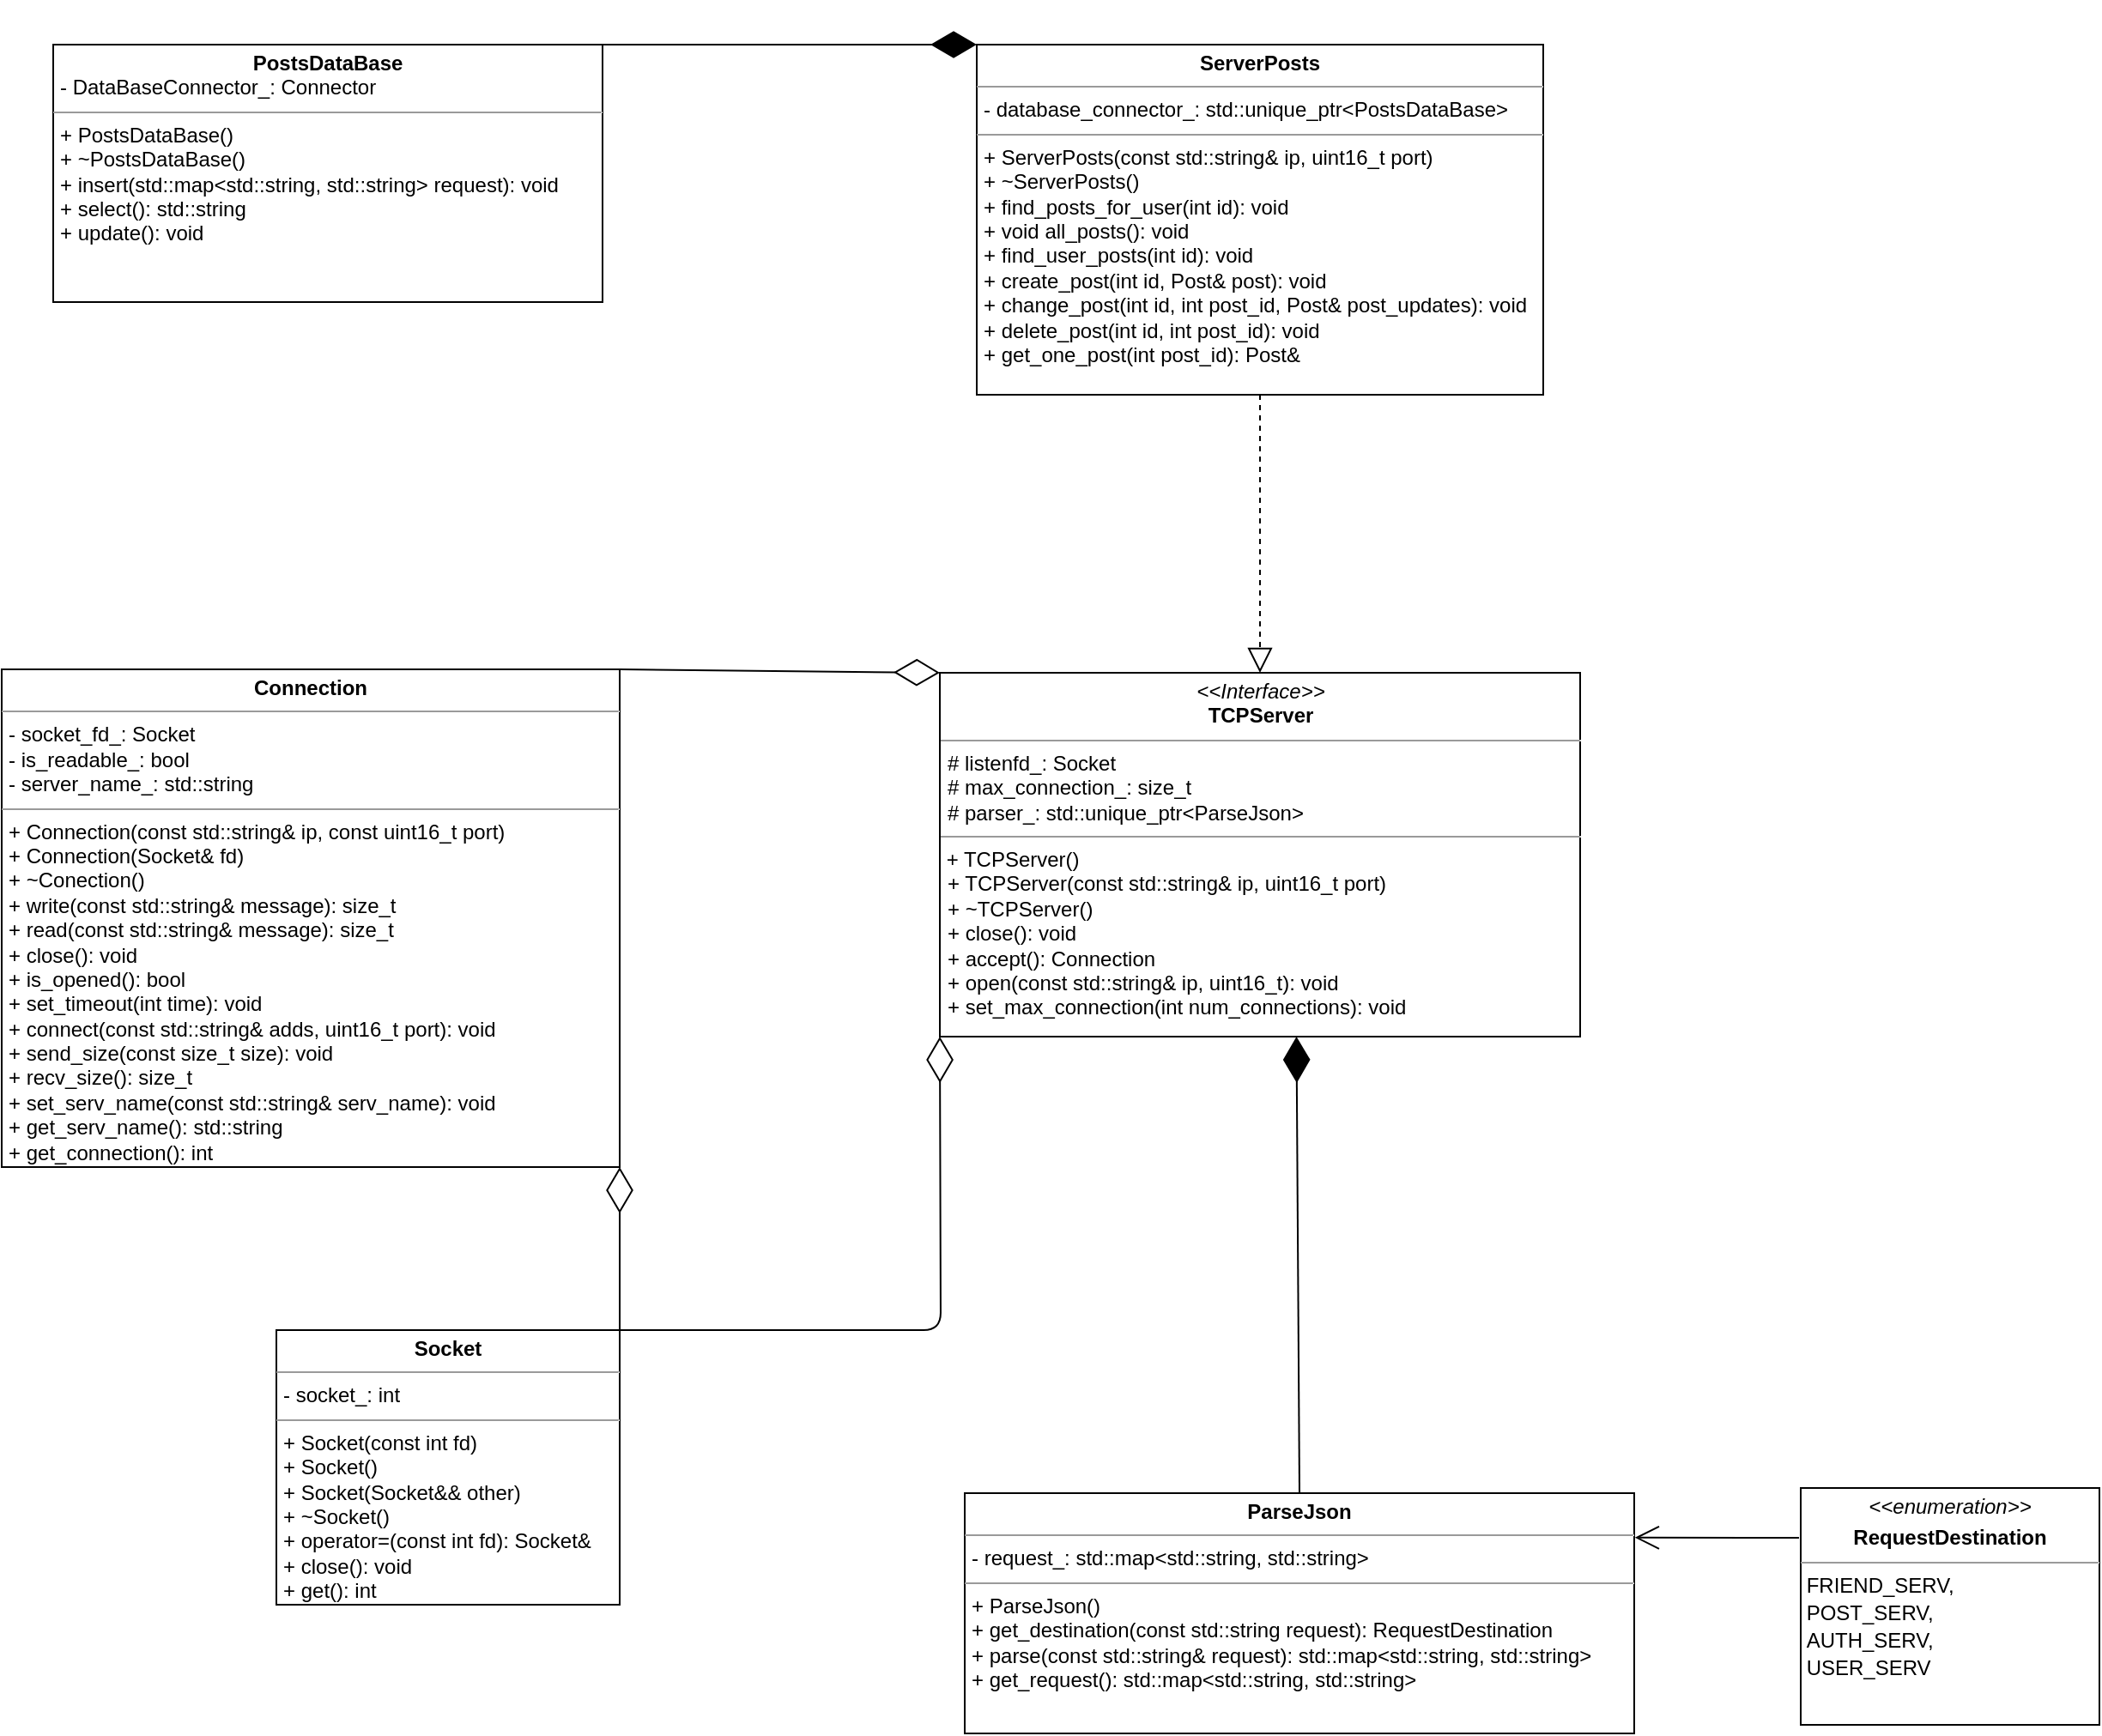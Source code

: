 <mxfile version="13.9.7" type="device"><diagram id="cDQZtcKPrrmp4o1XiR6e" name="Page-1"><mxGraphModel dx="2820" dy="2289" grid="0" gridSize="10" guides="1" tooltips="1" connect="1" arrows="1" fold="1" page="0" pageScale="1" pageWidth="827" pageHeight="1169" background="#ffffff" math="0" shadow="0"><root><mxCell id="0"/><mxCell id="1" parent="0"/><mxCell id="X7seYq4cWkLpjbWfbuN_-1" value="&lt;p style=&quot;margin: 0px ; margin-top: 4px ; text-align: center&quot;&gt;&lt;i&gt;&amp;lt;&amp;lt;Interface&amp;gt;&amp;gt;&lt;/i&gt;&lt;br&gt;&lt;b&gt;TCPServer&lt;/b&gt;&lt;br&gt;&lt;/p&gt;&lt;hr size=&quot;1&quot;&gt;&lt;p style=&quot;margin: 0px ; margin-left: 4px&quot;&gt;# listenfd_: Socket&lt;br&gt;&lt;/p&gt;&lt;p style=&quot;margin: 0px ; margin-left: 4px&quot;&gt;# max_connection_: size_t&lt;/p&gt;&lt;p style=&quot;margin: 0px ; margin-left: 4px&quot;&gt;# parser_: std::unique_ptr&amp;lt;ParseJson&amp;gt;&lt;/p&gt;&lt;hr size=&quot;1&quot;&gt;&lt;p style=&quot;margin: 0px ; margin-left: 4px&quot;&gt;&lt;/p&gt;&amp;nbsp;+ TCPServer()&lt;p style=&quot;margin: 0px ; margin-left: 4px&quot;&gt;+ TCPServer(const std::string&amp;amp; ip, uint16_t port)&lt;/p&gt;&lt;p style=&quot;margin: 0px ; margin-left: 4px&quot;&gt;+ ~TCPServer()&lt;/p&gt;&lt;p style=&quot;margin: 0px ; margin-left: 4px&quot;&gt;+ close(): void&lt;br&gt;+ accept(): Connection&lt;/p&gt;&lt;p style=&quot;margin: 0px ; margin-left: 4px&quot;&gt;+ open(const std::string&amp;amp; ip, uint16_t): void&lt;/p&gt;&lt;p style=&quot;margin: 0px ; margin-left: 4px&quot;&gt;+ set_max_connection(int num_connections): void&lt;/p&gt;&lt;p style=&quot;margin: 0px ; margin-left: 4px&quot;&gt;&lt;br&gt;&lt;/p&gt;" style="verticalAlign=top;align=left;overflow=fill;fontSize=12;fontFamily=Helvetica;html=1;" parent="1" vertex="1"><mxGeometry x="333.5" y="-135" width="373" height="212" as="geometry"/></mxCell><mxCell id="X7seYq4cWkLpjbWfbuN_-6" value="&lt;p style=&quot;margin: 0px ; margin-top: 4px ; text-align: center&quot;&gt;&lt;b&gt;Socket&lt;/b&gt;&lt;/p&gt;&lt;hr size=&quot;1&quot;&gt;&lt;p style=&quot;margin: 0px ; margin-left: 4px&quot;&gt;- socket_: int&lt;/p&gt;&lt;hr size=&quot;1&quot;&gt;&lt;p style=&quot;margin: 0px ; margin-left: 4px&quot;&gt;+ Socket(const int fd)&lt;/p&gt;&lt;p style=&quot;margin: 0px ; margin-left: 4px&quot;&gt;+ Socket()&lt;/p&gt;&lt;p style=&quot;margin: 0px ; margin-left: 4px&quot;&gt;+ Socket(Socket&amp;amp;&amp;amp; other)&lt;/p&gt;&lt;p style=&quot;margin: 0px ; margin-left: 4px&quot;&gt;+ ~Socket()&lt;/p&gt;&lt;p style=&quot;margin: 0px ; margin-left: 4px&quot;&gt;+ operator=(const int fd): Socket&amp;amp;&lt;/p&gt;&lt;p style=&quot;margin: 0px ; margin-left: 4px&quot;&gt;+ close(): void&lt;/p&gt;&lt;p style=&quot;margin: 0px ; margin-left: 4px&quot;&gt;+ get(): int&lt;/p&gt;" style="verticalAlign=top;align=left;overflow=fill;fontSize=12;fontFamily=Helvetica;html=1;" parent="1" vertex="1"><mxGeometry x="-53" y="248" width="200" height="160" as="geometry"/></mxCell><mxCell id="X7seYq4cWkLpjbWfbuN_-7" value="&lt;p style=&quot;margin: 0px ; margin-top: 4px ; text-align: center&quot;&gt;&lt;b&gt;ParseJson&lt;/b&gt;&lt;/p&gt;&lt;hr size=&quot;1&quot;&gt;&lt;p style=&quot;margin: 0px ; margin-left: 4px&quot;&gt;- request_: std::map&amp;lt;std::string, std::string&amp;gt;&lt;/p&gt;&lt;hr size=&quot;1&quot;&gt;&lt;p style=&quot;margin: 0px ; margin-left: 4px&quot;&gt;+ ParseJson()&lt;/p&gt;&lt;p style=&quot;margin: 0px ; margin-left: 4px&quot;&gt;+ get_destination(const std::string request): RequestDestination&lt;/p&gt;&lt;p style=&quot;margin: 0px ; margin-left: 4px&quot;&gt;+ parse(const std::string&amp;amp; request): std::map&amp;lt;std::string, std::string&amp;gt;&lt;/p&gt;&lt;p style=&quot;margin: 0px ; margin-left: 4px&quot;&gt;+ get_request(): std::map&amp;lt;std::string, std::string&amp;gt;&lt;/p&gt;" style="verticalAlign=top;align=left;overflow=fill;fontSize=12;fontFamily=Helvetica;html=1;" parent="1" vertex="1"><mxGeometry x="348" y="343" width="390" height="140" as="geometry"/></mxCell><mxCell id="X7seYq4cWkLpjbWfbuN_-11" value="&lt;p style=&quot;margin: 0px ; margin-top: 4px ; text-align: center&quot;&gt;&lt;b&gt;Connection&lt;/b&gt;&lt;/p&gt;&lt;hr size=&quot;1&quot;&gt;&lt;p style=&quot;margin: 0px ; margin-left: 4px&quot;&gt;- socket_fd_: Socket&lt;/p&gt;&lt;p style=&quot;margin: 0px ; margin-left: 4px&quot;&gt;- is_readable_: bool&lt;/p&gt;&lt;p style=&quot;margin: 0px ; margin-left: 4px&quot;&gt;- server_name_: std::string&lt;/p&gt;&lt;hr size=&quot;1&quot;&gt;&lt;p style=&quot;margin: 0px ; margin-left: 4px&quot;&gt;+ Connection(const std::string&amp;amp; ip, const uint16_t port)&lt;/p&gt;&lt;p style=&quot;margin: 0px ; margin-left: 4px&quot;&gt;+ Connection(Socket&amp;amp; fd)&lt;/p&gt;&lt;p style=&quot;margin: 0px ; margin-left: 4px&quot;&gt;+ ~Conection()&lt;/p&gt;&lt;p style=&quot;margin: 0px ; margin-left: 4px&quot;&gt;+ write(const std::string&amp;amp; message): size_t&lt;/p&gt;&lt;p style=&quot;margin: 0px ; margin-left: 4px&quot;&gt;+ read(const std::string&amp;amp; message): size_t&lt;/p&gt;&lt;p style=&quot;margin: 0px ; margin-left: 4px&quot;&gt;+ close(): void&lt;/p&gt;&lt;p style=&quot;margin: 0px ; margin-left: 4px&quot;&gt;+ is_opened(): bool&lt;/p&gt;&lt;p style=&quot;margin: 0px ; margin-left: 4px&quot;&gt;+ set_timeout(int time): void&lt;/p&gt;&lt;p style=&quot;margin: 0px ; margin-left: 4px&quot;&gt;+ connect(const std::string&amp;amp; adds, uint16_t port): void&lt;/p&gt;&lt;p style=&quot;margin: 0px ; margin-left: 4px&quot;&gt;+ send_size(const size_t size): void&lt;/p&gt;&lt;p style=&quot;margin: 0px ; margin-left: 4px&quot;&gt;+ recv_size(): size_t&lt;/p&gt;&lt;p style=&quot;margin: 0px ; margin-left: 4px&quot;&gt;+ set_serv_name(const std::string&amp;amp; serv_name): void&lt;/p&gt;&lt;p style=&quot;margin: 0px ; margin-left: 4px&quot;&gt;+ get_serv_name(): std::string&lt;/p&gt;&lt;p style=&quot;margin: 0px ; margin-left: 4px&quot;&gt;+ get_connection(): int&lt;/p&gt;" style="verticalAlign=top;align=left;overflow=fill;fontSize=12;fontFamily=Helvetica;html=1;" parent="1" vertex="1"><mxGeometry x="-213" y="-137" width="360" height="290" as="geometry"/></mxCell><mxCell id="X7seYq4cWkLpjbWfbuN_-14" value="&lt;p style=&quot;margin: 0px ; margin-top: 4px ; text-align: center&quot;&gt;&lt;/p&gt;&lt;div style=&quot;text-align: center&quot;&gt;&lt;span&gt;&lt;b&gt;PostsDataBase&lt;/b&gt;&lt;/span&gt;&lt;/div&gt;&lt;p style=&quot;margin: 0px ; margin-left: 4px&quot;&gt;- DataBaseConnector_: Connector&amp;nbsp;&lt;/p&gt;&lt;hr size=&quot;1&quot;&gt;&lt;p style=&quot;margin: 0px ; margin-left: 4px&quot;&gt;+ PostsDataBase()&lt;/p&gt;&lt;p style=&quot;margin: 0px ; margin-left: 4px&quot;&gt;+ ~PostsDataBase()&lt;/p&gt;&lt;p style=&quot;margin: 0px ; margin-left: 4px&quot;&gt;+ insert(std::map&amp;lt;std::string, std::string&amp;gt; request): void&lt;/p&gt;&lt;p style=&quot;margin: 0px ; margin-left: 4px&quot;&gt;+ select(): std::string&lt;/p&gt;&lt;p style=&quot;margin: 0px ; margin-left: 4px&quot;&gt;+ update(): void&lt;/p&gt;" style="verticalAlign=top;align=left;overflow=fill;fontSize=12;fontFamily=Helvetica;html=1;" parent="1" vertex="1"><mxGeometry x="-183" y="-501" width="320" height="150" as="geometry"/></mxCell><mxCell id="X7seYq4cWkLpjbWfbuN_-15" value="&lt;p style=&quot;margin: 0px ; margin-top: 4px ; text-align: center&quot;&gt;&lt;b&gt;ServerPosts&lt;/b&gt;&lt;br&gt;&lt;/p&gt;&lt;hr size=&quot;1&quot;&gt;&lt;p style=&quot;margin: 0px ; margin-left: 4px&quot;&gt;- database_connector_: std::unique_ptr&amp;lt;PostsDataBase&amp;gt;&lt;/p&gt;&lt;hr size=&quot;1&quot;&gt;&lt;p style=&quot;margin: 0px ; margin-left: 4px&quot;&gt;+ ServerPosts(const std::string&amp;amp; ip, uint16_t port)&lt;/p&gt;&lt;p style=&quot;margin: 0px ; margin-left: 4px&quot;&gt;+ ~ServerPosts()&lt;/p&gt;&lt;p style=&quot;margin: 0px ; margin-left: 4px&quot;&gt;+ find_posts_for_user(int id): void&lt;/p&gt;&lt;p style=&quot;margin: 0px ; margin-left: 4px&quot;&gt;+ void all_posts(): void&lt;/p&gt;&lt;p style=&quot;margin: 0px ; margin-left: 4px&quot;&gt;+ find_user_posts(int id): void&lt;/p&gt;&lt;p style=&quot;margin: 0px ; margin-left: 4px&quot;&gt;+ create_post(int id, Post&amp;amp; post): void&lt;br&gt;&lt;/p&gt;&lt;p style=&quot;margin: 0px ; margin-left: 4px&quot;&gt;+ change_post(int id, int post_id, Post&amp;amp; post_updates): void&lt;br&gt;&lt;/p&gt;&lt;p style=&quot;margin: 0px ; margin-left: 4px&quot;&gt;+ delete_post(int id, int post_id): void&lt;br&gt;&lt;/p&gt;&lt;p style=&quot;margin: 0px ; margin-left: 4px&quot;&gt;+&amp;nbsp;get_one_post(int post_id): Post&amp;amp;&lt;/p&gt;" style="verticalAlign=top;align=left;overflow=fill;fontSize=12;fontFamily=Helvetica;html=1;" parent="1" vertex="1"><mxGeometry x="355" y="-501" width="330" height="204" as="geometry"/></mxCell><mxCell id="X7seYq4cWkLpjbWfbuN_-18" value="&lt;p style=&quot;margin: 0px ; margin-top: 4px ; text-align: center&quot;&gt;&lt;i&gt;&amp;lt;&amp;lt;enumeration&amp;gt;&amp;gt;&lt;/i&gt;&lt;br&gt;&lt;/p&gt;&lt;p style=&quot;margin: 0px ; margin-top: 4px ; text-align: center&quot;&gt;&lt;b&gt;RequestDestination&lt;/b&gt;&lt;/p&gt;&lt;hr size=&quot;1&quot;&gt;&lt;div style=&quot;height: 2px&quot;&gt;&amp;nbsp;FRIEND_SERV,&lt;/div&gt;&lt;div style=&quot;height: 2px&quot;&gt;&lt;br&gt;&lt;/div&gt;&lt;div style=&quot;height: 2px&quot;&gt;&lt;br&gt;&lt;/div&gt;&lt;div style=&quot;height: 2px&quot;&gt;&lt;br&gt;&lt;/div&gt;&lt;div style=&quot;height: 2px&quot;&gt;&lt;br&gt;&lt;/div&gt;&lt;div style=&quot;height: 2px&quot;&gt;&lt;br&gt;&lt;/div&gt;&lt;div style=&quot;height: 2px&quot;&gt;&lt;br&gt;&lt;/div&gt;&lt;div style=&quot;height: 2px&quot;&gt;&lt;br&gt;&lt;/div&gt;&lt;div style=&quot;height: 2px&quot;&gt;&amp;nbsp;POST_SERV,&lt;/div&gt;&lt;div style=&quot;height: 2px&quot;&gt;&lt;br&gt;&lt;/div&gt;&lt;div style=&quot;height: 2px&quot;&gt;&lt;br&gt;&lt;/div&gt;&lt;div style=&quot;height: 2px&quot;&gt;&lt;br&gt;&lt;/div&gt;&lt;div style=&quot;height: 2px&quot;&gt;&lt;br&gt;&lt;/div&gt;&lt;div style=&quot;height: 2px&quot;&gt;&lt;br&gt;&lt;/div&gt;&lt;div style=&quot;height: 2px&quot;&gt;&lt;br&gt;&lt;/div&gt;&lt;div style=&quot;height: 2px&quot;&gt;&lt;br&gt;&lt;/div&gt;&lt;div style=&quot;height: 2px&quot;&gt;&amp;nbsp;AUTH_SERV,&lt;/div&gt;&lt;div style=&quot;height: 2px&quot;&gt;&lt;br&gt;&lt;/div&gt;&lt;div style=&quot;height: 2px&quot;&gt;&lt;br&gt;&lt;/div&gt;&lt;div style=&quot;height: 2px&quot;&gt;&lt;br&gt;&lt;/div&gt;&lt;div style=&quot;height: 2px&quot;&gt;&lt;br&gt;&lt;/div&gt;&lt;div style=&quot;height: 2px&quot;&gt;&lt;br&gt;&lt;/div&gt;&lt;div style=&quot;height: 2px&quot;&gt;&lt;br&gt;&lt;/div&gt;&lt;div style=&quot;height: 2px&quot;&gt;&lt;br&gt;&lt;/div&gt;&lt;div style=&quot;height: 2px&quot;&gt;&amp;nbsp;USER_SERV&lt;/div&gt;" style="verticalAlign=top;align=left;overflow=fill;fontSize=12;fontFamily=Helvetica;html=1;" parent="1" vertex="1"><mxGeometry x="835" y="340" width="174" height="138" as="geometry"/></mxCell><mxCell id="X7seYq4cWkLpjbWfbuN_-21" value="" style="endArrow=open;endFill=1;endSize=12;html=1;entryX=1.001;entryY=0.185;entryDx=0;entryDy=0;entryPerimeter=0;" parent="1" target="X7seYq4cWkLpjbWfbuN_-7" edge="1"><mxGeometry width="160" relative="1" as="geometry"><mxPoint x="834" y="369" as="sourcePoint"/><mxPoint x="913" y="599" as="targetPoint"/></mxGeometry></mxCell><mxCell id="4GX_BOZlv7Bn7onu9voz-5" value="" style="endArrow=diamondThin;endFill=1;endSize=24;html=1;exitX=1;exitY=0;exitDx=0;exitDy=0;entryX=0;entryY=0;entryDx=0;entryDy=0;" edge="1" parent="1" source="X7seYq4cWkLpjbWfbuN_-14" target="X7seYq4cWkLpjbWfbuN_-15"><mxGeometry width="160" relative="1" as="geometry"><mxPoint x="169" y="-216" as="sourcePoint"/><mxPoint x="329" y="-216" as="targetPoint"/></mxGeometry></mxCell><mxCell id="4GX_BOZlv7Bn7onu9voz-6" value="" style="endArrow=block;dashed=1;endFill=0;endSize=12;html=1;exitX=0.5;exitY=1;exitDx=0;exitDy=0;entryX=0.5;entryY=0;entryDx=0;entryDy=0;" edge="1" parent="1" source="X7seYq4cWkLpjbWfbuN_-15" target="X7seYq4cWkLpjbWfbuN_-1"><mxGeometry width="160" relative="1" as="geometry"><mxPoint x="169" y="-216" as="sourcePoint"/><mxPoint x="329" y="-216" as="targetPoint"/></mxGeometry></mxCell><mxCell id="4GX_BOZlv7Bn7onu9voz-7" value="" style="endArrow=diamondThin;endFill=0;endSize=24;html=1;exitX=1;exitY=0;exitDx=0;exitDy=0;entryX=0;entryY=0;entryDx=0;entryDy=0;" edge="1" parent="1" source="X7seYq4cWkLpjbWfbuN_-11" target="X7seYq4cWkLpjbWfbuN_-1"><mxGeometry width="160" relative="1" as="geometry"><mxPoint x="169" y="-103" as="sourcePoint"/><mxPoint x="329" y="-103" as="targetPoint"/></mxGeometry></mxCell><mxCell id="4GX_BOZlv7Bn7onu9voz-9" value="" style="endArrow=diamondThin;endFill=0;endSize=24;html=1;exitX=1;exitY=0;exitDx=0;exitDy=0;entryX=1;entryY=1;entryDx=0;entryDy=0;" edge="1" parent="1" source="X7seYq4cWkLpjbWfbuN_-6" target="X7seYq4cWkLpjbWfbuN_-11"><mxGeometry width="160" relative="1" as="geometry"><mxPoint x="67" y="124" as="sourcePoint"/><mxPoint x="227" y="124" as="targetPoint"/></mxGeometry></mxCell><mxCell id="4GX_BOZlv7Bn7onu9voz-10" value="" style="endArrow=diamondThin;endFill=0;endSize=24;html=1;exitX=1;exitY=0;exitDx=0;exitDy=0;entryX=0;entryY=1;entryDx=0;entryDy=0;" edge="1" parent="1" source="X7seYq4cWkLpjbWfbuN_-6" target="X7seYq4cWkLpjbWfbuN_-1"><mxGeometry width="160" relative="1" as="geometry"><mxPoint x="67" y="124" as="sourcePoint"/><mxPoint x="227" y="124" as="targetPoint"/><Array as="points"><mxPoint x="334" y="248"/></Array></mxGeometry></mxCell><mxCell id="4GX_BOZlv7Bn7onu9voz-11" value="" style="endArrow=diamondThin;endFill=1;endSize=24;html=1;exitX=0.5;exitY=0;exitDx=0;exitDy=0;entryX=0.557;entryY=1;entryDx=0;entryDy=0;entryPerimeter=0;" edge="1" parent="1" source="X7seYq4cWkLpjbWfbuN_-7" target="X7seYq4cWkLpjbWfbuN_-1"><mxGeometry width="160" relative="1" as="geometry"><mxPoint x="380" y="124" as="sourcePoint"/><mxPoint x="540" y="124" as="targetPoint"/></mxGeometry></mxCell></root></mxGraphModel></diagram></mxfile>